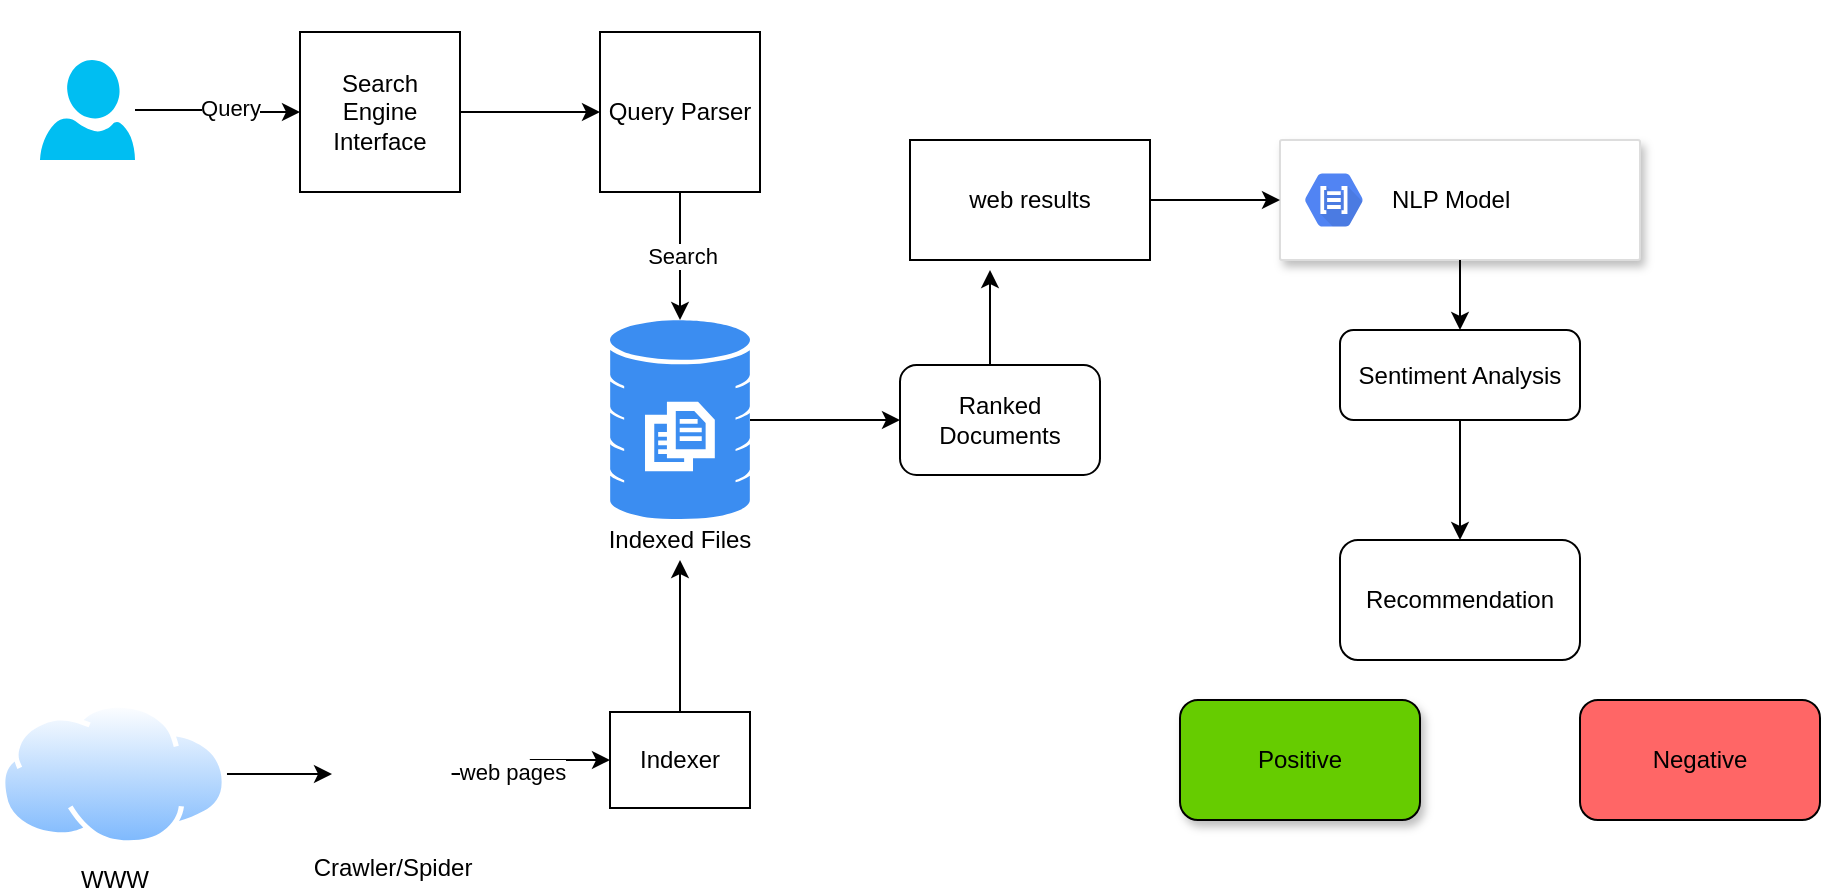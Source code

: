 <mxfile version="14.5.6" type="github"><diagram id="2T-9GsUyW2lpxxpQOacD" name="Page-1"><mxGraphModel dx="1426" dy="800" grid="1" gridSize="10" guides="1" tooltips="1" connect="1" arrows="1" fold="1" page="1" pageScale="1" pageWidth="1169" pageHeight="827" math="0" shadow="0"><root><mxCell id="0"/><mxCell id="1" parent="0"/><mxCell id="BIjl1BrQEetX2Evvc71Y-46" value="" style="group" vertex="1" connectable="0" parent="1"><mxGeometry x="70" y="60" width="910" height="422.75" as="geometry"/></mxCell><mxCell id="BIjl1BrQEetX2Evvc71Y-3" value="" style="verticalLabelPosition=bottom;html=1;verticalAlign=top;align=center;strokeColor=none;fillColor=#00BEF2;shape=mxgraph.azure.user;" vertex="1" parent="BIjl1BrQEetX2Evvc71Y-46"><mxGeometry x="20" y="30" width="47.5" height="50" as="geometry"/></mxCell><mxCell id="BIjl1BrQEetX2Evvc71Y-4" value="Search Engine Interface" style="whiteSpace=wrap;html=1;aspect=fixed;" vertex="1" parent="BIjl1BrQEetX2Evvc71Y-46"><mxGeometry x="150" y="16" width="80" height="80" as="geometry"/></mxCell><mxCell id="BIjl1BrQEetX2Evvc71Y-5" value="" style="edgeStyle=orthogonalEdgeStyle;rounded=0;orthogonalLoop=1;jettySize=auto;html=1;" edge="1" parent="BIjl1BrQEetX2Evvc71Y-46" source="BIjl1BrQEetX2Evvc71Y-3" target="BIjl1BrQEetX2Evvc71Y-4"><mxGeometry relative="1" as="geometry"><Array as="points"><mxPoint x="109" y="55"/><mxPoint x="109" y="56"/></Array></mxGeometry></mxCell><mxCell id="BIjl1BrQEetX2Evvc71Y-6" value="Query" style="edgeLabel;html=1;align=center;verticalAlign=middle;resizable=0;points=[];" vertex="1" connectable="0" parent="BIjl1BrQEetX2Evvc71Y-5"><mxGeometry x="0.154" y="2" relative="1" as="geometry"><mxPoint as="offset"/></mxGeometry></mxCell><mxCell id="BIjl1BrQEetX2Evvc71Y-11" value="" style="edgeStyle=orthogonalEdgeStyle;rounded=0;orthogonalLoop=1;jettySize=auto;html=1;" edge="1" parent="BIjl1BrQEetX2Evvc71Y-46" source="BIjl1BrQEetX2Evvc71Y-8"><mxGeometry relative="1" as="geometry"><mxPoint x="340" y="160" as="targetPoint"/></mxGeometry></mxCell><mxCell id="BIjl1BrQEetX2Evvc71Y-22" value="Search" style="edgeLabel;html=1;align=center;verticalAlign=middle;resizable=0;points=[];" vertex="1" connectable="0" parent="BIjl1BrQEetX2Evvc71Y-11"><mxGeometry x="-0.031" y="1" relative="1" as="geometry"><mxPoint as="offset"/></mxGeometry></mxCell><mxCell id="BIjl1BrQEetX2Evvc71Y-8" value="Query Parser" style="whiteSpace=wrap;html=1;aspect=fixed;" vertex="1" parent="BIjl1BrQEetX2Evvc71Y-46"><mxGeometry x="300" y="16" width="80" height="80" as="geometry"/></mxCell><mxCell id="BIjl1BrQEetX2Evvc71Y-9" value="" style="edgeStyle=orthogonalEdgeStyle;rounded=0;orthogonalLoop=1;jettySize=auto;html=1;" edge="1" parent="BIjl1BrQEetX2Evvc71Y-46" source="BIjl1BrQEetX2Evvc71Y-4" target="BIjl1BrQEetX2Evvc71Y-8"><mxGeometry relative="1" as="geometry"/></mxCell><mxCell id="BIjl1BrQEetX2Evvc71Y-12" value="Indexed Files" style="text;html=1;strokeColor=none;fillColor=none;align=center;verticalAlign=middle;whiteSpace=wrap;rounded=0;" vertex="1" parent="BIjl1BrQEetX2Evvc71Y-46"><mxGeometry x="275" y="260" width="130" height="20" as="geometry"/></mxCell><mxCell id="BIjl1BrQEetX2Evvc71Y-14" value="WWW" style="aspect=fixed;perimeter=ellipsePerimeter;html=1;align=center;shadow=0;dashed=0;spacingTop=3;image;image=img/lib/active_directory/internet_cloud.svg;" vertex="1" parent="BIjl1BrQEetX2Evvc71Y-46"><mxGeometry y="351.25" width="113.49" height="71.5" as="geometry"/></mxCell><mxCell id="BIjl1BrQEetX2Evvc71Y-15" value="Crawler/Spider" style="shape=image;html=1;verticalAlign=top;verticalLabelPosition=bottom;labelBackgroundColor=#ffffff;imageAspect=0;aspect=fixed;image=https://cdn1.iconfinder.com/data/icons/CrystalClear/128x128/apps/web.png" vertex="1" parent="BIjl1BrQEetX2Evvc71Y-46"><mxGeometry x="166" y="354" width="59.79" height="66" as="geometry"/></mxCell><mxCell id="BIjl1BrQEetX2Evvc71Y-16" value="" style="edgeStyle=orthogonalEdgeStyle;rounded=0;orthogonalLoop=1;jettySize=auto;html=1;" edge="1" parent="BIjl1BrQEetX2Evvc71Y-46" source="BIjl1BrQEetX2Evvc71Y-14" target="BIjl1BrQEetX2Evvc71Y-15"><mxGeometry relative="1" as="geometry"/></mxCell><mxCell id="BIjl1BrQEetX2Evvc71Y-21" value="" style="edgeStyle=orthogonalEdgeStyle;rounded=0;orthogonalLoop=1;jettySize=auto;html=1;" edge="1" parent="BIjl1BrQEetX2Evvc71Y-46" source="BIjl1BrQEetX2Evvc71Y-17" target="BIjl1BrQEetX2Evvc71Y-12"><mxGeometry relative="1" as="geometry"/></mxCell><mxCell id="BIjl1BrQEetX2Evvc71Y-17" value="Indexer" style="rounded=0;whiteSpace=wrap;html=1;" vertex="1" parent="BIjl1BrQEetX2Evvc71Y-46"><mxGeometry x="305" y="356" width="70" height="48" as="geometry"/></mxCell><mxCell id="BIjl1BrQEetX2Evvc71Y-18" value="" style="edgeStyle=orthogonalEdgeStyle;rounded=0;orthogonalLoop=1;jettySize=auto;html=1;" edge="1" parent="BIjl1BrQEetX2Evvc71Y-46" source="BIjl1BrQEetX2Evvc71Y-15" target="BIjl1BrQEetX2Evvc71Y-17"><mxGeometry relative="1" as="geometry"/></mxCell><mxCell id="BIjl1BrQEetX2Evvc71Y-19" value="web pages" style="edgeLabel;html=1;align=center;verticalAlign=middle;resizable=0;points=[];" vertex="1" connectable="0" parent="BIjl1BrQEetX2Evvc71Y-18"><mxGeometry x="-0.302" y="-2" relative="1" as="geometry"><mxPoint y="-3.5" as="offset"/></mxGeometry></mxCell><mxCell id="BIjl1BrQEetX2Evvc71Y-20" value="" style="html=1;aspect=fixed;strokeColor=none;shadow=0;align=center;verticalAlign=top;fillColor=#3B8DF1;shape=mxgraph.gcp2.database_3" vertex="1" parent="BIjl1BrQEetX2Evvc71Y-46"><mxGeometry x="305" y="160" width="70" height="100" as="geometry"/></mxCell><mxCell id="BIjl1BrQEetX2Evvc71Y-93" value="" style="edgeStyle=orthogonalEdgeStyle;rounded=0;orthogonalLoop=1;jettySize=auto;html=1;entryX=0.333;entryY=1.083;entryDx=0;entryDy=0;entryPerimeter=0;" edge="1" parent="BIjl1BrQEetX2Evvc71Y-46" source="BIjl1BrQEetX2Evvc71Y-23" target="BIjl1BrQEetX2Evvc71Y-30"><mxGeometry relative="1" as="geometry"><mxPoint x="495" y="115" as="targetPoint"/><Array as="points"><mxPoint x="495" y="135"/><mxPoint x="495" y="135"/></Array></mxGeometry></mxCell><mxCell id="BIjl1BrQEetX2Evvc71Y-23" value="Ranked Documents" style="rounded=1;whiteSpace=wrap;html=1;" vertex="1" parent="BIjl1BrQEetX2Evvc71Y-46"><mxGeometry x="450" y="182.5" width="100" height="55" as="geometry"/></mxCell><mxCell id="BIjl1BrQEetX2Evvc71Y-24" value="" style="edgeStyle=orthogonalEdgeStyle;rounded=0;orthogonalLoop=1;jettySize=auto;html=1;" edge="1" parent="BIjl1BrQEetX2Evvc71Y-46" source="BIjl1BrQEetX2Evvc71Y-20" target="BIjl1BrQEetX2Evvc71Y-23"><mxGeometry relative="1" as="geometry"/></mxCell><mxCell id="BIjl1BrQEetX2Evvc71Y-30" value="web results" style="rounded=0;whiteSpace=wrap;html=1;" vertex="1" parent="BIjl1BrQEetX2Evvc71Y-46"><mxGeometry x="455" y="70" width="120" height="60" as="geometry"/></mxCell><mxCell id="BIjl1BrQEetX2Evvc71Y-35" value="" style="strokeColor=#dddddd;shadow=1;strokeWidth=1;rounded=1;absoluteArcSize=1;arcSize=2;" vertex="1" parent="BIjl1BrQEetX2Evvc71Y-46"><mxGeometry x="640" y="70" width="180" height="60" as="geometry"/></mxCell><mxCell id="BIjl1BrQEetX2Evvc71Y-36" value="&lt;font color=&quot;#000000&quot;&gt;&lt;span&gt;NLP Model&lt;br&gt;&lt;/span&gt;&lt;/font&gt;" style="dashed=0;connectable=0;html=1;fillColor=#5184F3;strokeColor=none;shape=mxgraph.gcp2.hexIcon;prIcon=cloud_natural_language_api;part=1;labelPosition=right;verticalLabelPosition=middle;align=left;verticalAlign=middle;spacingLeft=5;fontColor=#999999;fontSize=12;" vertex="1" parent="BIjl1BrQEetX2Evvc71Y-35"><mxGeometry y="0.5" width="44" height="39" relative="1" as="geometry"><mxPoint x="5" y="-19.5" as="offset"/></mxGeometry></mxCell><mxCell id="BIjl1BrQEetX2Evvc71Y-37" value="" style="edgeStyle=orthogonalEdgeStyle;rounded=0;orthogonalLoop=1;jettySize=auto;html=1;" edge="1" parent="BIjl1BrQEetX2Evvc71Y-46" source="BIjl1BrQEetX2Evvc71Y-30" target="BIjl1BrQEetX2Evvc71Y-35"><mxGeometry relative="1" as="geometry"/></mxCell><mxCell id="BIjl1BrQEetX2Evvc71Y-42" value="Positive" style="rounded=1;whiteSpace=wrap;html=1;shadow=1;fillColor=#66CC00;" vertex="1" parent="BIjl1BrQEetX2Evvc71Y-46"><mxGeometry x="590" y="350" width="120" height="60" as="geometry"/></mxCell><mxCell id="BIjl1BrQEetX2Evvc71Y-43" value="Negative" style="rounded=1;whiteSpace=wrap;html=1;fillColor=#FF6666;" vertex="1" parent="BIjl1BrQEetX2Evvc71Y-46"><mxGeometry x="790" y="350" width="120" height="60" as="geometry"/></mxCell><mxCell id="BIjl1BrQEetX2Evvc71Y-89" value="" style="edgeStyle=orthogonalEdgeStyle;rounded=0;orthogonalLoop=1;jettySize=auto;html=1;entryX=0.5;entryY=0;entryDx=0;entryDy=0;" edge="1" parent="BIjl1BrQEetX2Evvc71Y-46" source="BIjl1BrQEetX2Evvc71Y-41" target="BIjl1BrQEetX2Evvc71Y-83"><mxGeometry relative="1" as="geometry"><mxPoint x="730" y="290" as="targetPoint"/></mxGeometry></mxCell><mxCell id="BIjl1BrQEetX2Evvc71Y-41" value="Sentiment Analysis" style="rounded=1;whiteSpace=wrap;html=1;" vertex="1" parent="BIjl1BrQEetX2Evvc71Y-46"><mxGeometry x="670" y="165" width="120" height="45" as="geometry"/></mxCell><mxCell id="BIjl1BrQEetX2Evvc71Y-50" value="" style="edgeStyle=orthogonalEdgeStyle;rounded=0;orthogonalLoop=1;jettySize=auto;html=1;" edge="1" parent="BIjl1BrQEetX2Evvc71Y-46" source="BIjl1BrQEetX2Evvc71Y-35" target="BIjl1BrQEetX2Evvc71Y-41"><mxGeometry relative="1" as="geometry"><mxPoint x="800" y="240" as="sourcePoint"/><mxPoint x="800" y="300" as="targetPoint"/></mxGeometry></mxCell><mxCell id="BIjl1BrQEetX2Evvc71Y-83" value="Recommendation" style="rounded=1;whiteSpace=wrap;html=1;" vertex="1" parent="BIjl1BrQEetX2Evvc71Y-46"><mxGeometry x="670" y="270" width="120" height="60" as="geometry"/></mxCell></root></mxGraphModel></diagram></mxfile>